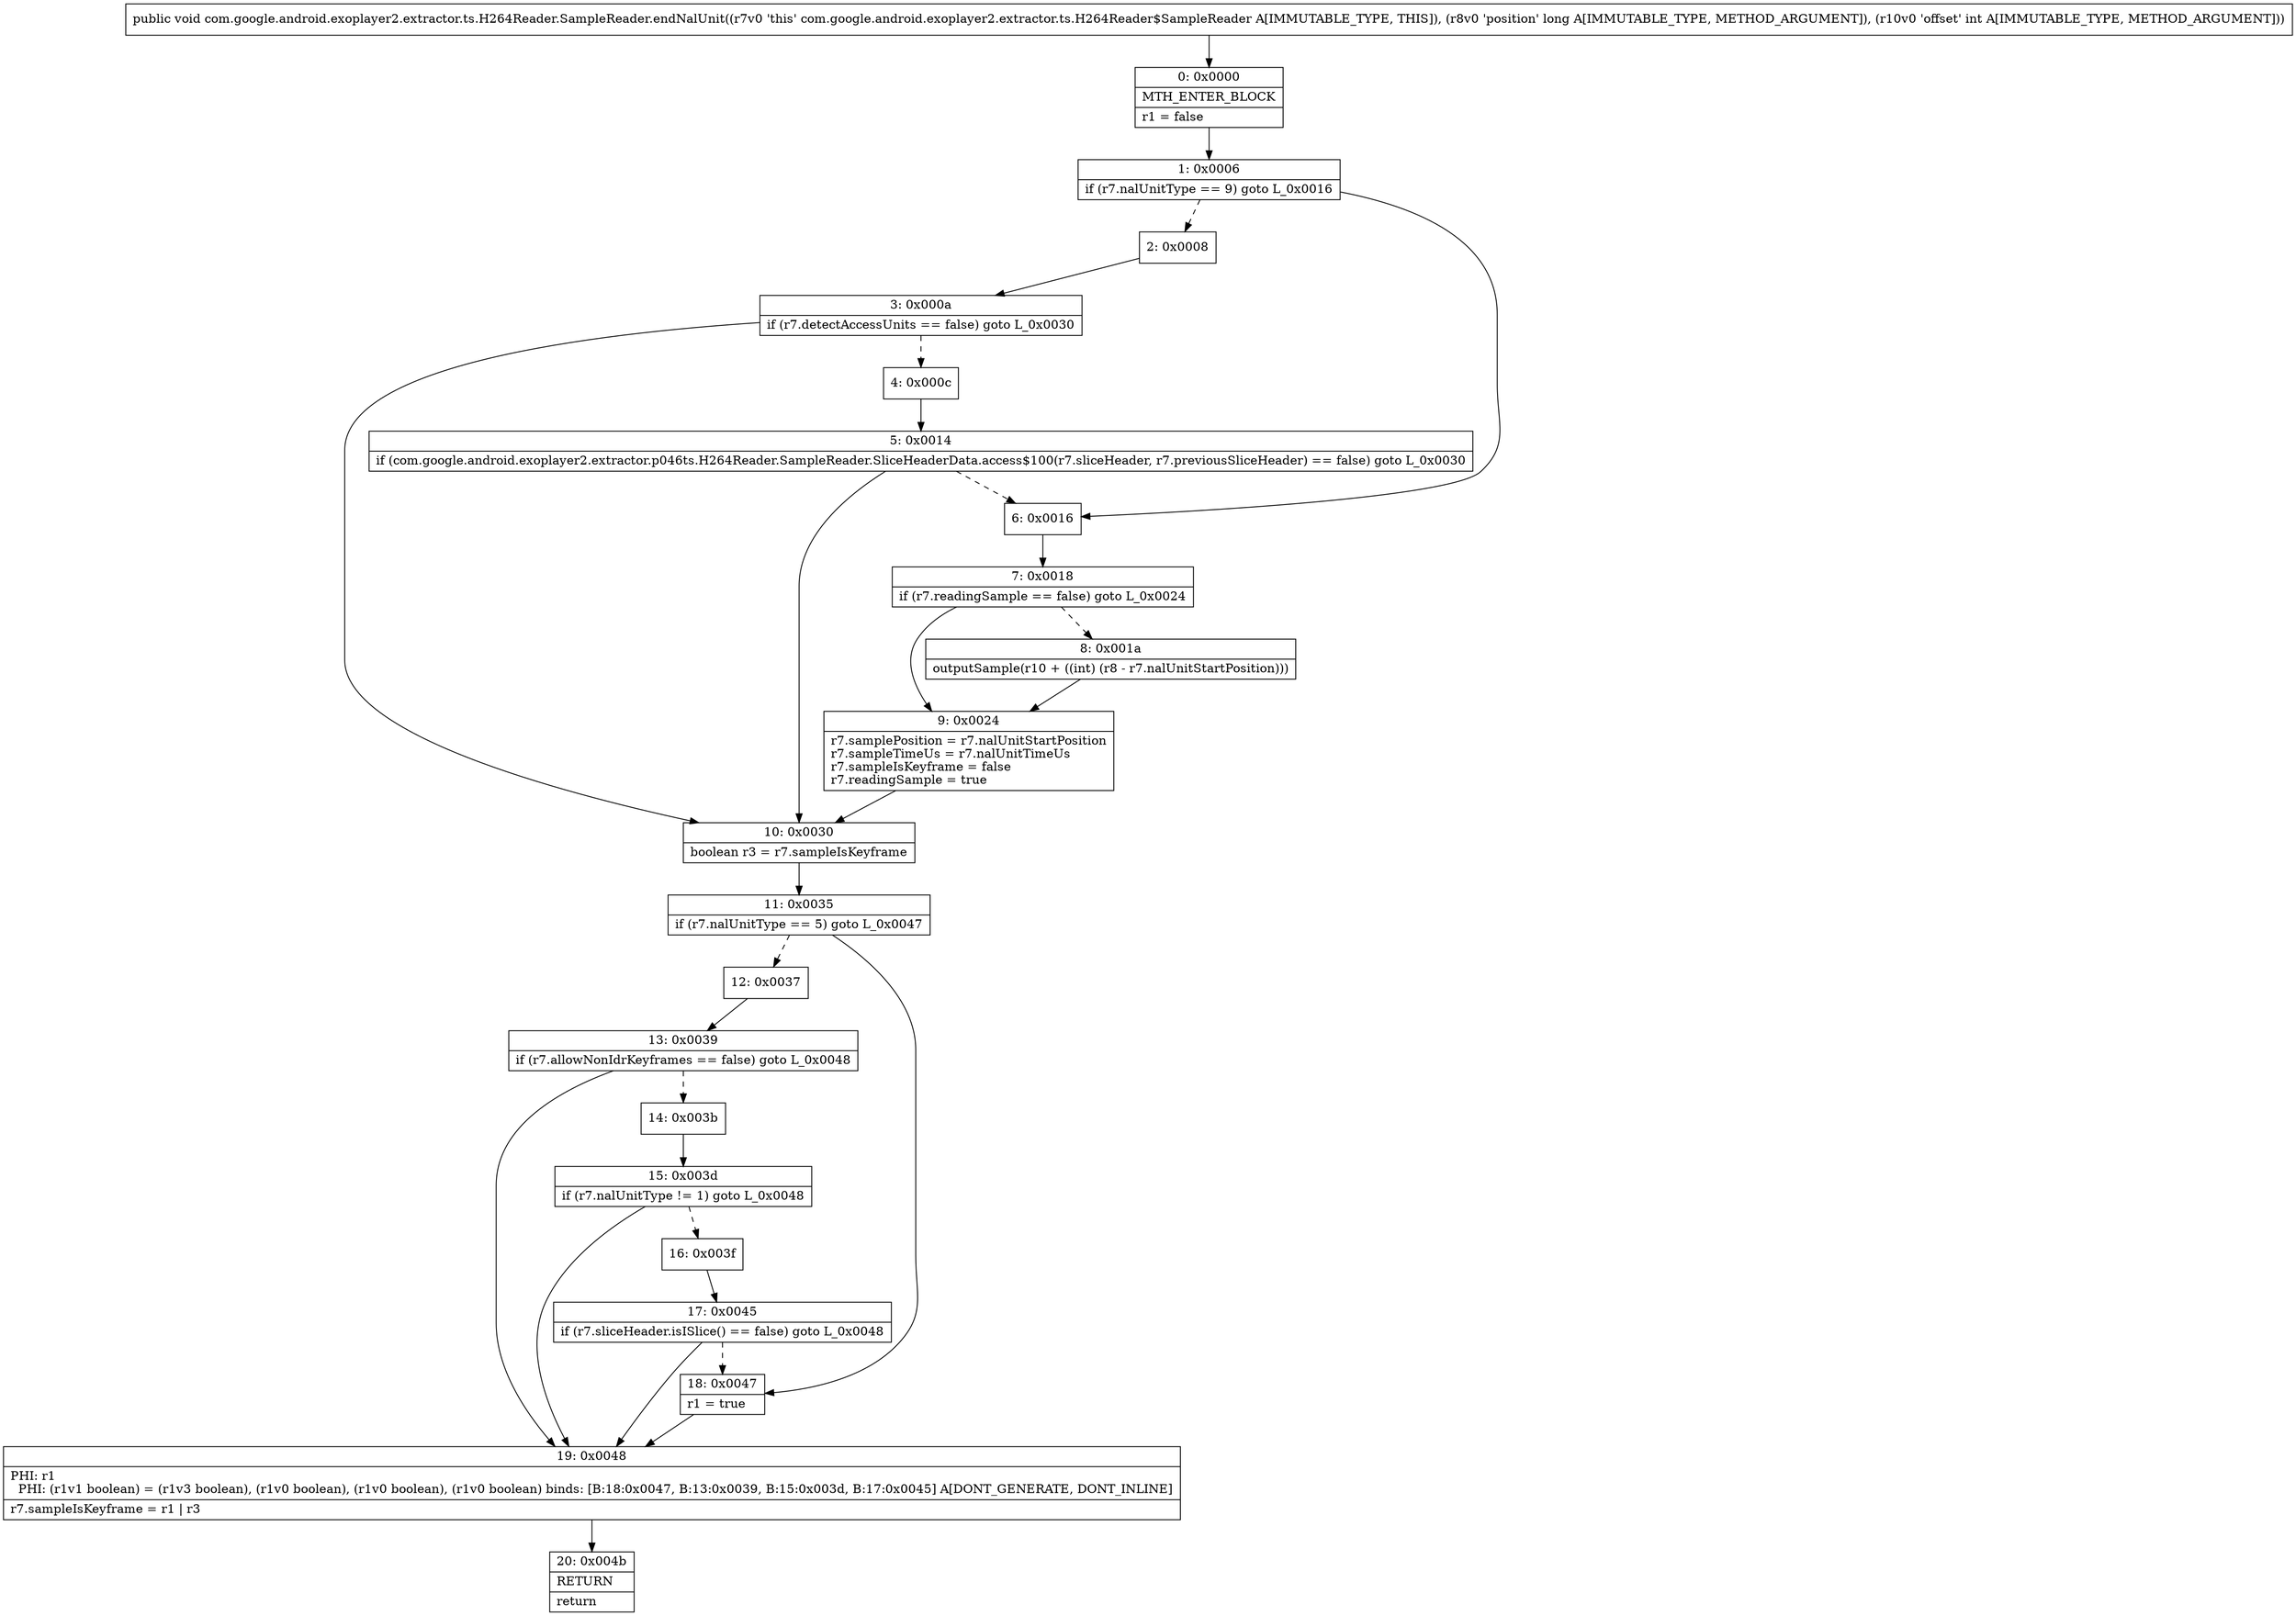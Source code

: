 digraph "CFG forcom.google.android.exoplayer2.extractor.ts.H264Reader.SampleReader.endNalUnit(JI)V" {
Node_0 [shape=record,label="{0\:\ 0x0000|MTH_ENTER_BLOCK\l|r1 = false\l}"];
Node_1 [shape=record,label="{1\:\ 0x0006|if (r7.nalUnitType == 9) goto L_0x0016\l}"];
Node_2 [shape=record,label="{2\:\ 0x0008}"];
Node_3 [shape=record,label="{3\:\ 0x000a|if (r7.detectAccessUnits == false) goto L_0x0030\l}"];
Node_4 [shape=record,label="{4\:\ 0x000c}"];
Node_5 [shape=record,label="{5\:\ 0x0014|if (com.google.android.exoplayer2.extractor.p046ts.H264Reader.SampleReader.SliceHeaderData.access$100(r7.sliceHeader, r7.previousSliceHeader) == false) goto L_0x0030\l}"];
Node_6 [shape=record,label="{6\:\ 0x0016}"];
Node_7 [shape=record,label="{7\:\ 0x0018|if (r7.readingSample == false) goto L_0x0024\l}"];
Node_8 [shape=record,label="{8\:\ 0x001a|outputSample(r10 + ((int) (r8 \- r7.nalUnitStartPosition)))\l}"];
Node_9 [shape=record,label="{9\:\ 0x0024|r7.samplePosition = r7.nalUnitStartPosition\lr7.sampleTimeUs = r7.nalUnitTimeUs\lr7.sampleIsKeyframe = false\lr7.readingSample = true\l}"];
Node_10 [shape=record,label="{10\:\ 0x0030|boolean r3 = r7.sampleIsKeyframe\l}"];
Node_11 [shape=record,label="{11\:\ 0x0035|if (r7.nalUnitType == 5) goto L_0x0047\l}"];
Node_12 [shape=record,label="{12\:\ 0x0037}"];
Node_13 [shape=record,label="{13\:\ 0x0039|if (r7.allowNonIdrKeyframes == false) goto L_0x0048\l}"];
Node_14 [shape=record,label="{14\:\ 0x003b}"];
Node_15 [shape=record,label="{15\:\ 0x003d|if (r7.nalUnitType != 1) goto L_0x0048\l}"];
Node_16 [shape=record,label="{16\:\ 0x003f}"];
Node_17 [shape=record,label="{17\:\ 0x0045|if (r7.sliceHeader.isISlice() == false) goto L_0x0048\l}"];
Node_18 [shape=record,label="{18\:\ 0x0047|r1 = true\l}"];
Node_19 [shape=record,label="{19\:\ 0x0048|PHI: r1 \l  PHI: (r1v1 boolean) = (r1v3 boolean), (r1v0 boolean), (r1v0 boolean), (r1v0 boolean) binds: [B:18:0x0047, B:13:0x0039, B:15:0x003d, B:17:0x0045] A[DONT_GENERATE, DONT_INLINE]\l|r7.sampleIsKeyframe = r1 \| r3\l}"];
Node_20 [shape=record,label="{20\:\ 0x004b|RETURN\l|return\l}"];
MethodNode[shape=record,label="{public void com.google.android.exoplayer2.extractor.ts.H264Reader.SampleReader.endNalUnit((r7v0 'this' com.google.android.exoplayer2.extractor.ts.H264Reader$SampleReader A[IMMUTABLE_TYPE, THIS]), (r8v0 'position' long A[IMMUTABLE_TYPE, METHOD_ARGUMENT]), (r10v0 'offset' int A[IMMUTABLE_TYPE, METHOD_ARGUMENT])) }"];
MethodNode -> Node_0;
Node_0 -> Node_1;
Node_1 -> Node_2[style=dashed];
Node_1 -> Node_6;
Node_2 -> Node_3;
Node_3 -> Node_4[style=dashed];
Node_3 -> Node_10;
Node_4 -> Node_5;
Node_5 -> Node_6[style=dashed];
Node_5 -> Node_10;
Node_6 -> Node_7;
Node_7 -> Node_8[style=dashed];
Node_7 -> Node_9;
Node_8 -> Node_9;
Node_9 -> Node_10;
Node_10 -> Node_11;
Node_11 -> Node_12[style=dashed];
Node_11 -> Node_18;
Node_12 -> Node_13;
Node_13 -> Node_14[style=dashed];
Node_13 -> Node_19;
Node_14 -> Node_15;
Node_15 -> Node_16[style=dashed];
Node_15 -> Node_19;
Node_16 -> Node_17;
Node_17 -> Node_18[style=dashed];
Node_17 -> Node_19;
Node_18 -> Node_19;
Node_19 -> Node_20;
}

